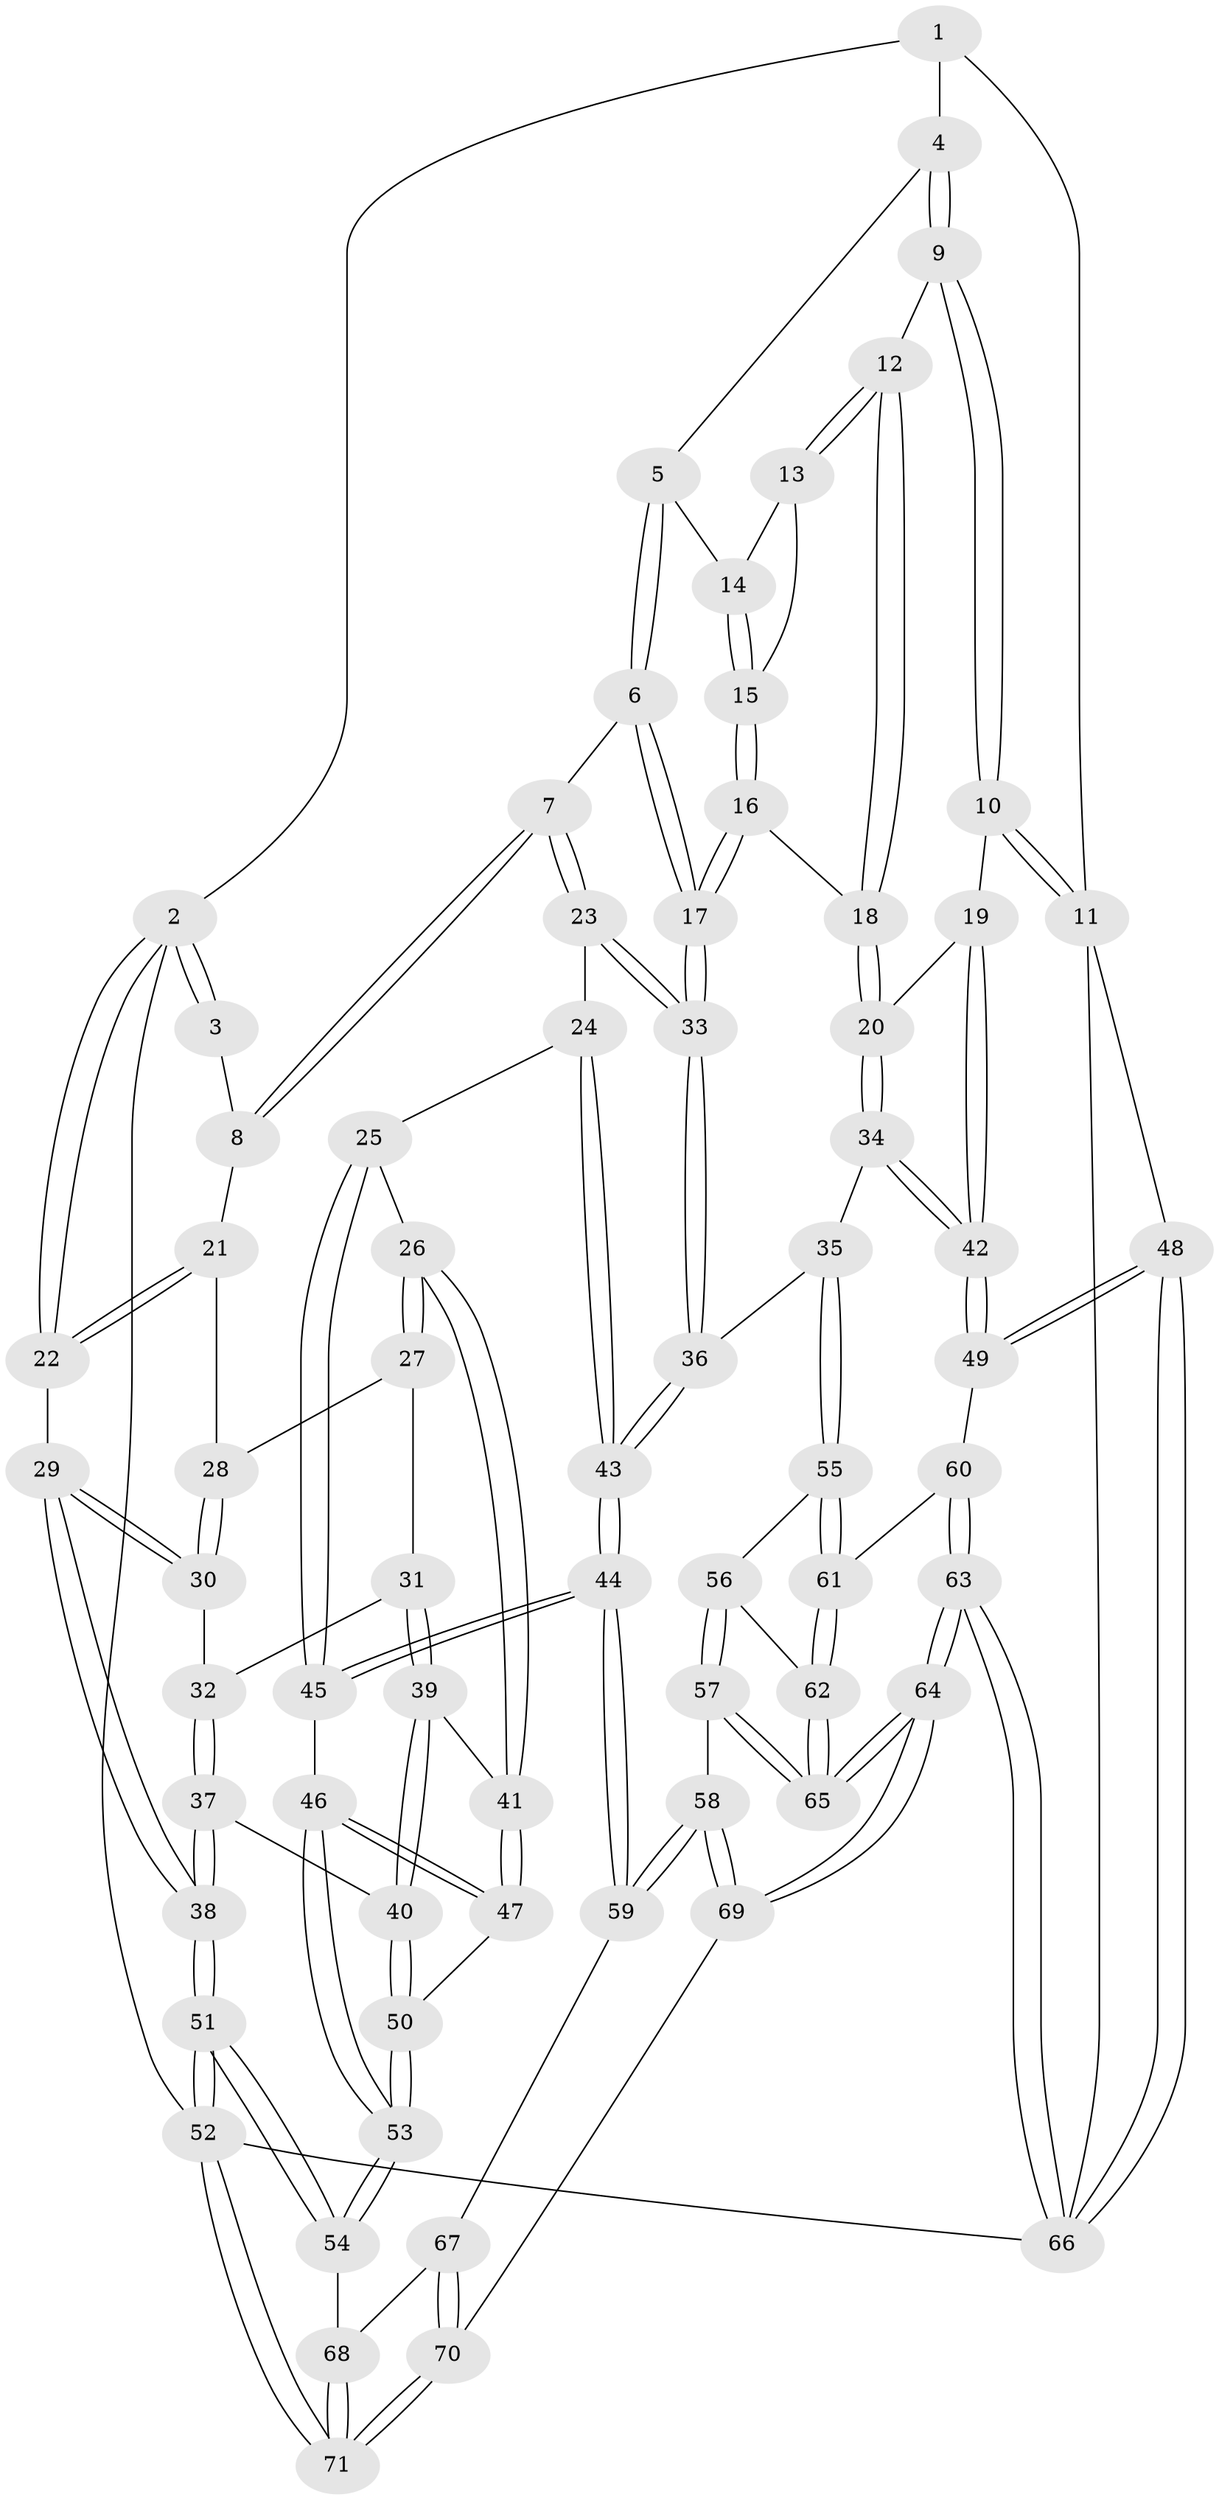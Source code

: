 // coarse degree distribution, {4: 0.4, 5: 0.325, 6: 0.075, 3: 0.15, 2: 0.025, 7: 0.025}
// Generated by graph-tools (version 1.1) at 2025/24/03/03/25 07:24:39]
// undirected, 71 vertices, 174 edges
graph export_dot {
graph [start="1"]
  node [color=gray90,style=filled];
  1 [pos="+0.7174858245068985+0"];
  2 [pos="+0+0"];
  3 [pos="+0.2550818485660358+0"];
  4 [pos="+0.7204575561089602+0"];
  5 [pos="+0.6525056848455527+0.01528743775531486"];
  6 [pos="+0.4939743053432958+0.20502756026977698"];
  7 [pos="+0.32624003656888323+0.16244019056545575"];
  8 [pos="+0.26134957200315884+0.08556240393927034"];
  9 [pos="+0.8684654388750986+0.1093921112636781"];
  10 [pos="+1+0.2729706181441234"];
  11 [pos="+1+0.27658584690733756"];
  12 [pos="+0.8002583275449622+0.20202333337727368"];
  13 [pos="+0.7610254994645012+0.1909547500505763"];
  14 [pos="+0.685150116759722+0.15596622083265643"];
  15 [pos="+0.6875101139253619+0.20819579034007915"];
  16 [pos="+0.6851954157663012+0.2943715542461769"];
  17 [pos="+0.55902065516496+0.3235705839031358"];
  18 [pos="+0.7542933718622807+0.31296700425052304"];
  19 [pos="+0.9591855224874205+0.3423243017825512"];
  20 [pos="+0.7707396087177403+0.3296081688370889"];
  21 [pos="+0.15046533984421065+0.16481356355548818"];
  22 [pos="+0+0.07303447695763172"];
  23 [pos="+0.30095708032240925+0.353068507254481"];
  24 [pos="+0.2764517618771442+0.3819039015498271"];
  25 [pos="+0.2603509348732177+0.3923222727178794"];
  26 [pos="+0.2512567193749501+0.3947597289841784"];
  27 [pos="+0.1271184703217981+0.2546435608404499"];
  28 [pos="+0.1208658716759853+0.23393562461758902"];
  29 [pos="+0+0.2882251905526458"];
  30 [pos="+0.024785936856285926+0.28844103622124706"];
  31 [pos="+0.11639363416668895+0.3904259211908996"];
  32 [pos="+0.06860039809466939+0.37679153276594035"];
  33 [pos="+0.5297885195463455+0.42136914021218813"];
  34 [pos="+0.7555505170440895+0.4346966421189433"];
  35 [pos="+0.5962597295007427+0.507078703245141"];
  36 [pos="+0.5351184738675967+0.46590789914492203"];
  37 [pos="+0+0.46654203992526666"];
  38 [pos="+0+0.4867323796548726"];
  39 [pos="+0.1634597381152256+0.44159095461478304"];
  40 [pos="+0.1045490640397121+0.48876150728037104"];
  41 [pos="+0.17366254127565725+0.44164357957492"];
  42 [pos="+0.8495351346196611+0.5458332456104822"];
  43 [pos="+0.4335040453323249+0.55111460994479"];
  44 [pos="+0.35931192727180133+0.6579878956936488"];
  45 [pos="+0.3424462774558718+0.6473041574004816"];
  46 [pos="+0.33278800055523433+0.6437970462273186"];
  47 [pos="+0.22643816499528235+0.5735246943284213"];
  48 [pos="+1+0.6020904927913487"];
  49 [pos="+0.8536186048125143+0.6026776802009599"];
  50 [pos="+0.0948684414055708+0.6089036658893459"];
  51 [pos="+0+0.7322259840976411"];
  52 [pos="+0+1"];
  53 [pos="+0.03969630199063639+0.6890132385297844"];
  54 [pos="+0+0.7485871377904696"];
  55 [pos="+0.6297412166449191+0.5635086897630102"];
  56 [pos="+0.5796968956909784+0.6944958846890718"];
  57 [pos="+0.5157924639134853+0.7709547355031783"];
  58 [pos="+0.4503042736923225+0.7812001927307981"];
  59 [pos="+0.3678849220770186+0.6973397288293505"];
  60 [pos="+0.8200589344837133+0.6403913445761167"];
  61 [pos="+0.8082739493723641+0.6422079860952951"];
  62 [pos="+0.740241743590678+0.7109931389603482"];
  63 [pos="+1+1"];
  64 [pos="+0.8986308868739419+1"];
  65 [pos="+0.673028852680663+0.8416140555981616"];
  66 [pos="+1+1"];
  67 [pos="+0.19621731005888834+0.812832476791866"];
  68 [pos="+0.07962661217395524+0.8193121255682129"];
  69 [pos="+0.4008839559915627+1"];
  70 [pos="+0.398119536998936+1"];
  71 [pos="+0.17540402949880912+1"];
  1 -- 2;
  1 -- 4;
  1 -- 11;
  2 -- 3;
  2 -- 3;
  2 -- 22;
  2 -- 22;
  2 -- 52;
  3 -- 8;
  4 -- 5;
  4 -- 9;
  4 -- 9;
  5 -- 6;
  5 -- 6;
  5 -- 14;
  6 -- 7;
  6 -- 17;
  6 -- 17;
  7 -- 8;
  7 -- 8;
  7 -- 23;
  7 -- 23;
  8 -- 21;
  9 -- 10;
  9 -- 10;
  9 -- 12;
  10 -- 11;
  10 -- 11;
  10 -- 19;
  11 -- 48;
  11 -- 66;
  12 -- 13;
  12 -- 13;
  12 -- 18;
  12 -- 18;
  13 -- 14;
  13 -- 15;
  14 -- 15;
  14 -- 15;
  15 -- 16;
  15 -- 16;
  16 -- 17;
  16 -- 17;
  16 -- 18;
  17 -- 33;
  17 -- 33;
  18 -- 20;
  18 -- 20;
  19 -- 20;
  19 -- 42;
  19 -- 42;
  20 -- 34;
  20 -- 34;
  21 -- 22;
  21 -- 22;
  21 -- 28;
  22 -- 29;
  23 -- 24;
  23 -- 33;
  23 -- 33;
  24 -- 25;
  24 -- 43;
  24 -- 43;
  25 -- 26;
  25 -- 45;
  25 -- 45;
  26 -- 27;
  26 -- 27;
  26 -- 41;
  26 -- 41;
  27 -- 28;
  27 -- 31;
  28 -- 30;
  28 -- 30;
  29 -- 30;
  29 -- 30;
  29 -- 38;
  29 -- 38;
  30 -- 32;
  31 -- 32;
  31 -- 39;
  31 -- 39;
  32 -- 37;
  32 -- 37;
  33 -- 36;
  33 -- 36;
  34 -- 35;
  34 -- 42;
  34 -- 42;
  35 -- 36;
  35 -- 55;
  35 -- 55;
  36 -- 43;
  36 -- 43;
  37 -- 38;
  37 -- 38;
  37 -- 40;
  38 -- 51;
  38 -- 51;
  39 -- 40;
  39 -- 40;
  39 -- 41;
  40 -- 50;
  40 -- 50;
  41 -- 47;
  41 -- 47;
  42 -- 49;
  42 -- 49;
  43 -- 44;
  43 -- 44;
  44 -- 45;
  44 -- 45;
  44 -- 59;
  44 -- 59;
  45 -- 46;
  46 -- 47;
  46 -- 47;
  46 -- 53;
  46 -- 53;
  47 -- 50;
  48 -- 49;
  48 -- 49;
  48 -- 66;
  48 -- 66;
  49 -- 60;
  50 -- 53;
  50 -- 53;
  51 -- 52;
  51 -- 52;
  51 -- 54;
  51 -- 54;
  52 -- 71;
  52 -- 71;
  52 -- 66;
  53 -- 54;
  53 -- 54;
  54 -- 68;
  55 -- 56;
  55 -- 61;
  55 -- 61;
  56 -- 57;
  56 -- 57;
  56 -- 62;
  57 -- 58;
  57 -- 65;
  57 -- 65;
  58 -- 59;
  58 -- 59;
  58 -- 69;
  58 -- 69;
  59 -- 67;
  60 -- 61;
  60 -- 63;
  60 -- 63;
  61 -- 62;
  61 -- 62;
  62 -- 65;
  62 -- 65;
  63 -- 64;
  63 -- 64;
  63 -- 66;
  63 -- 66;
  64 -- 65;
  64 -- 65;
  64 -- 69;
  64 -- 69;
  67 -- 68;
  67 -- 70;
  67 -- 70;
  68 -- 71;
  68 -- 71;
  69 -- 70;
  70 -- 71;
  70 -- 71;
}
